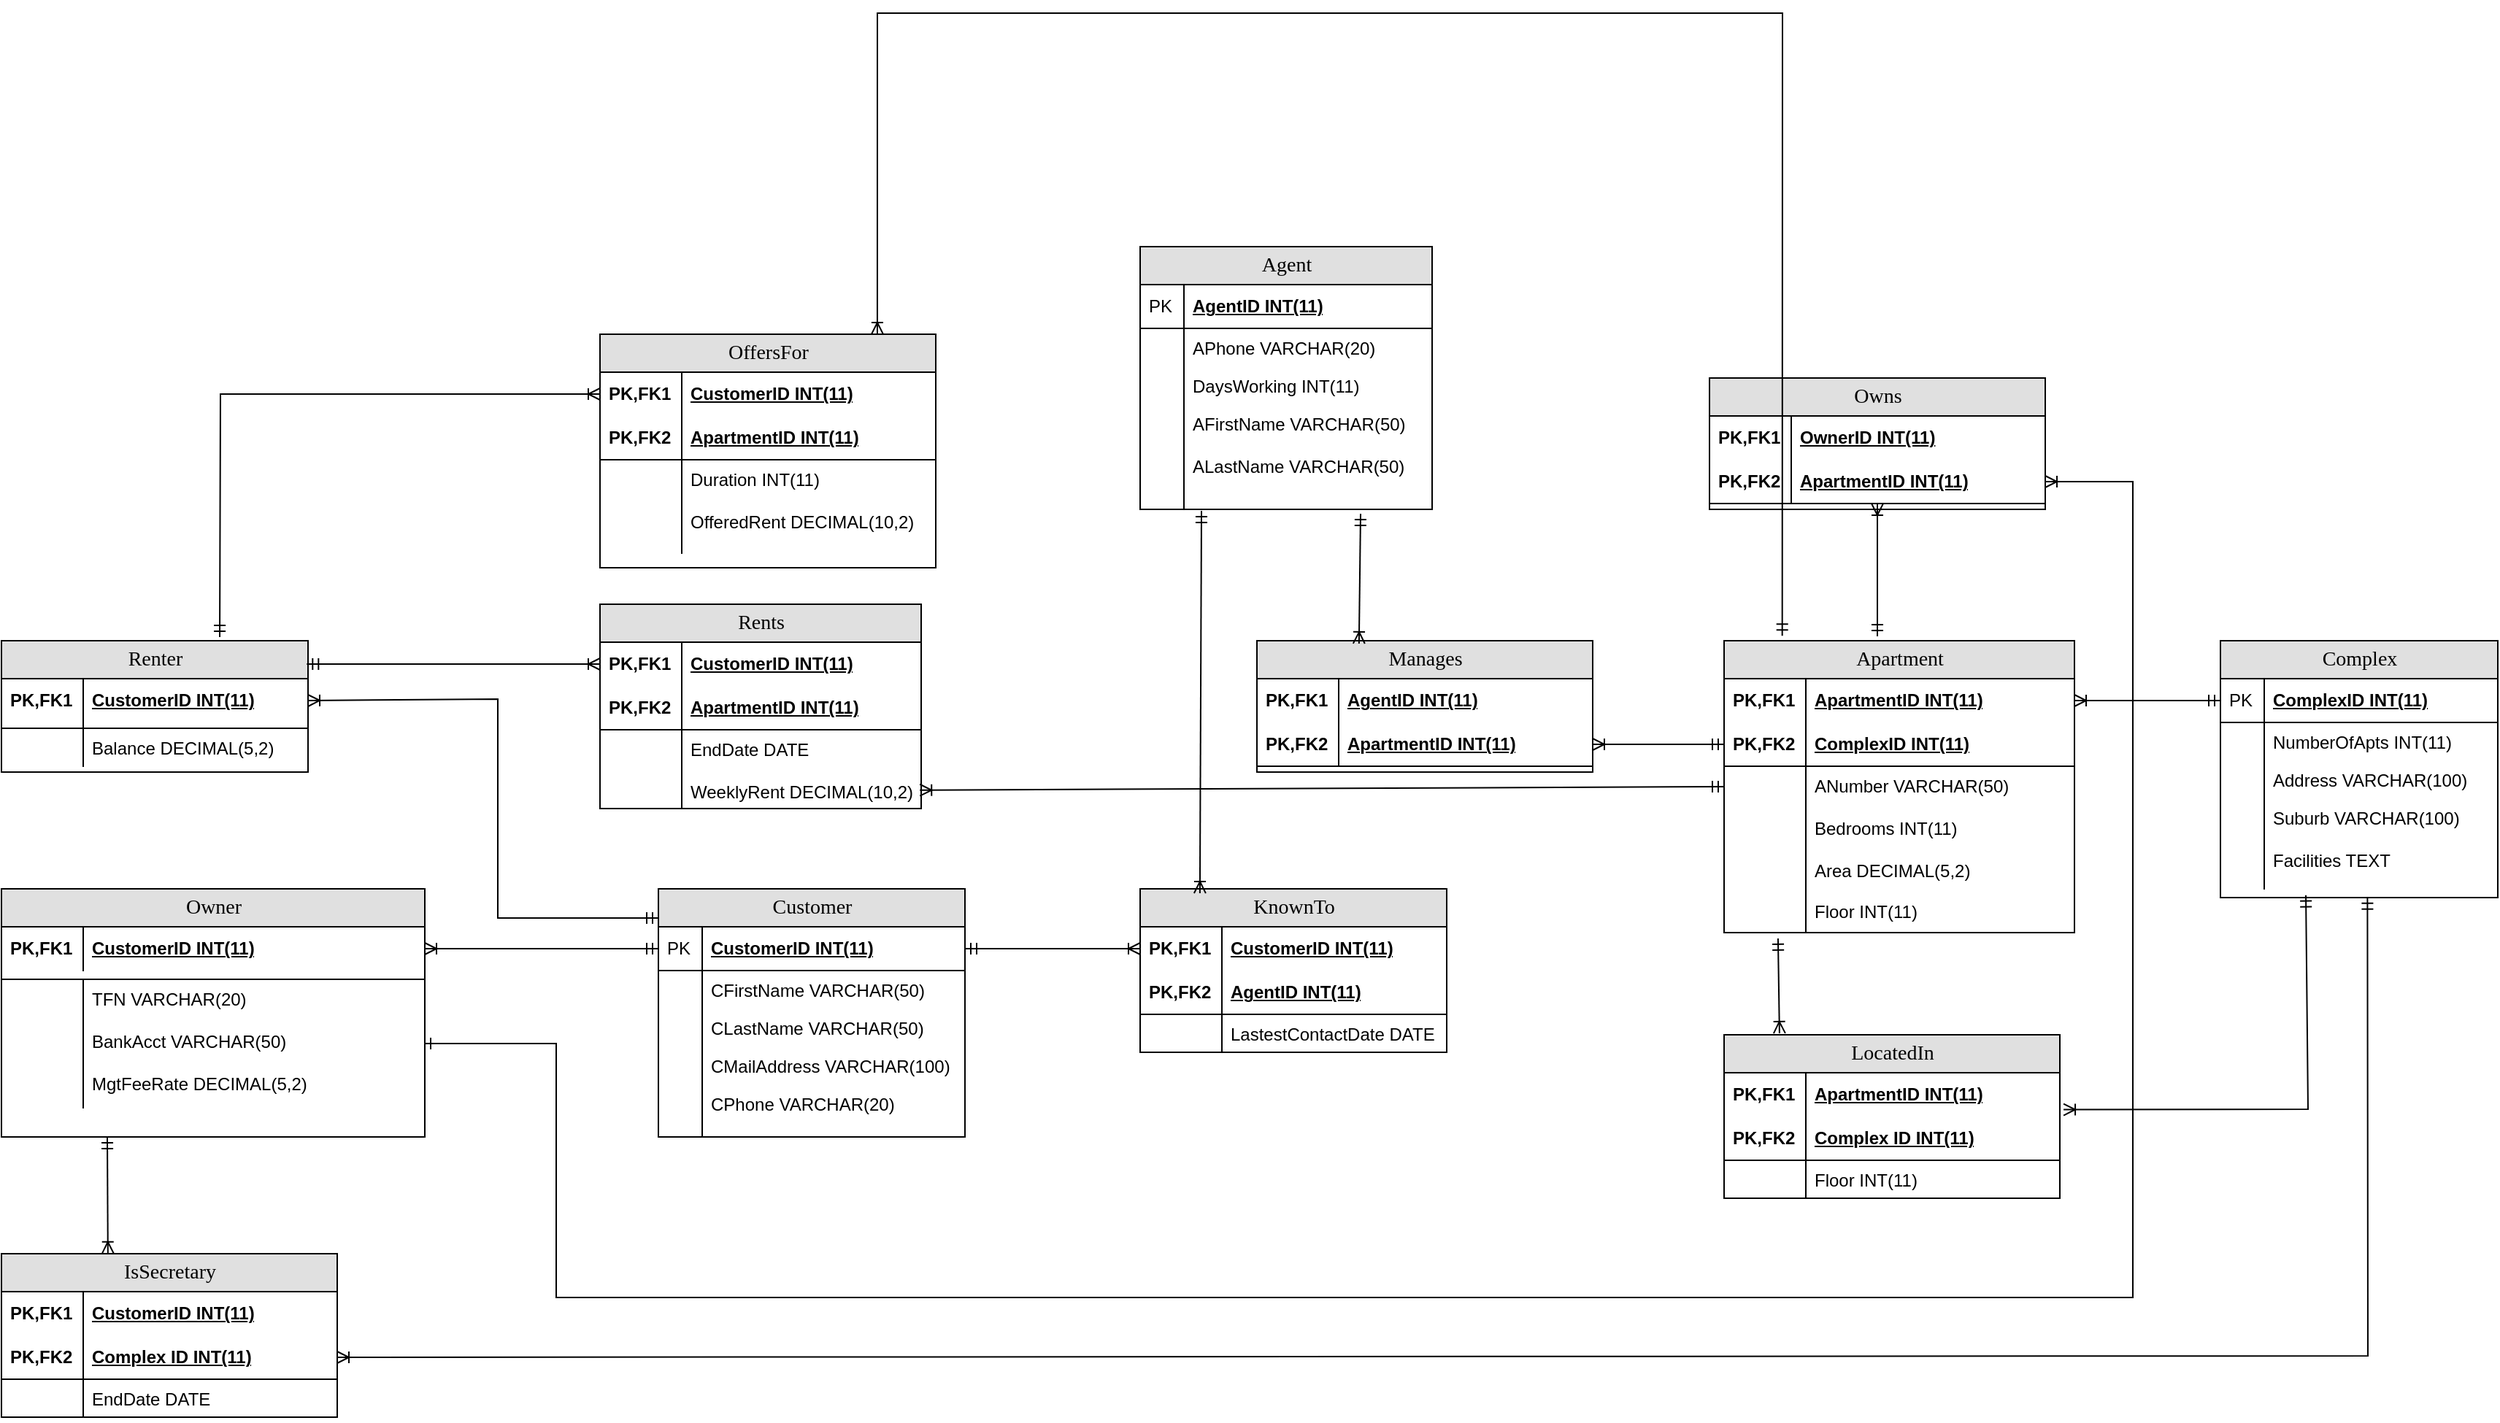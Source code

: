 <mxfile version="24.7.7">
  <diagram name="Page-1" id="e56a1550-8fbb-45ad-956c-1786394a9013">
    <mxGraphModel dx="3009" dy="1814" grid="1" gridSize="10" guides="1" tooltips="1" connect="1" arrows="1" fold="1" page="1" pageScale="1" pageWidth="1100" pageHeight="850" background="none" math="0" shadow="0">
      <root>
        <mxCell id="0" />
        <mxCell id="1" parent="0" />
        <mxCell id="2e49270ec7c68f3f-1" value="LocatedIn" style="swimlane;html=1;fontStyle=0;childLayout=stackLayout;horizontal=1;startSize=26;fillColor=#e0e0e0;horizontalStack=0;resizeParent=1;resizeLast=0;collapsible=1;marginBottom=0;swimlaneFillColor=#ffffff;align=center;rounded=0;shadow=0;comic=0;labelBackgroundColor=none;strokeWidth=1;fontFamily=Verdana;fontSize=14" parent="1" vertex="1">
          <mxGeometry x="450" y="110" width="230" height="112" as="geometry" />
        </mxCell>
        <mxCell id="2e49270ec7c68f3f-2" value="ApartmentID INT(11)" style="shape=partialRectangle;top=0;left=0;right=0;bottom=0;html=1;align=left;verticalAlign=middle;fillColor=none;spacingLeft=60;spacingRight=4;whiteSpace=wrap;overflow=hidden;rotatable=0;points=[[0,0.5],[1,0.5]];portConstraint=eastwest;dropTarget=0;fontStyle=5;" parent="2e49270ec7c68f3f-1" vertex="1">
          <mxGeometry y="26" width="230" height="30" as="geometry" />
        </mxCell>
        <mxCell id="2e49270ec7c68f3f-3" value="PK,FK1" style="shape=partialRectangle;fontStyle=1;top=0;left=0;bottom=0;html=1;fillColor=none;align=left;verticalAlign=middle;spacingLeft=4;spacingRight=4;whiteSpace=wrap;overflow=hidden;rotatable=0;points=[];portConstraint=eastwest;part=1;" parent="2e49270ec7c68f3f-2" vertex="1" connectable="0">
          <mxGeometry width="56" height="30" as="geometry" />
        </mxCell>
        <mxCell id="2e49270ec7c68f3f-4" value="Complex ID INT(11)" style="shape=partialRectangle;top=0;left=0;right=0;bottom=1;html=1;align=left;verticalAlign=middle;fillColor=none;spacingLeft=60;spacingRight=4;whiteSpace=wrap;overflow=hidden;rotatable=0;points=[[0,0.5],[1,0.5]];portConstraint=eastwest;dropTarget=0;fontStyle=5;" parent="2e49270ec7c68f3f-1" vertex="1">
          <mxGeometry y="56" width="230" height="30" as="geometry" />
        </mxCell>
        <mxCell id="2e49270ec7c68f3f-5" value="PK,FK2" style="shape=partialRectangle;fontStyle=1;top=0;left=0;bottom=0;html=1;fillColor=none;align=left;verticalAlign=middle;spacingLeft=4;spacingRight=4;whiteSpace=wrap;overflow=hidden;rotatable=0;points=[];portConstraint=eastwest;part=1;" parent="2e49270ec7c68f3f-4" vertex="1" connectable="0">
          <mxGeometry width="56" height="30" as="geometry" />
        </mxCell>
        <mxCell id="2e49270ec7c68f3f-6" value="Floor INT(11)" style="shape=partialRectangle;top=0;left=0;right=0;bottom=0;html=1;align=left;verticalAlign=top;fillColor=none;spacingLeft=60;spacingRight=4;whiteSpace=wrap;overflow=hidden;rotatable=0;points=[[0,0.5],[1,0.5]];portConstraint=eastwest;dropTarget=0;" parent="2e49270ec7c68f3f-1" vertex="1">
          <mxGeometry y="86" width="230" height="26" as="geometry" />
        </mxCell>
        <mxCell id="2e49270ec7c68f3f-7" value="" style="shape=partialRectangle;top=0;left=0;bottom=0;html=1;fillColor=none;align=left;verticalAlign=top;spacingLeft=4;spacingRight=4;whiteSpace=wrap;overflow=hidden;rotatable=0;points=[];portConstraint=eastwest;part=1;" parent="2e49270ec7c68f3f-6" vertex="1" connectable="0">
          <mxGeometry width="56" height="26" as="geometry" />
        </mxCell>
        <mxCell id="2e49270ec7c68f3f-8" value="Complex" style="swimlane;html=1;fontStyle=0;childLayout=stackLayout;horizontal=1;startSize=26;fillColor=#e0e0e0;horizontalStack=0;resizeParent=1;resizeLast=0;collapsible=1;marginBottom=0;swimlaneFillColor=#ffffff;align=center;rounded=0;shadow=0;comic=0;labelBackgroundColor=none;strokeWidth=1;fontFamily=Verdana;fontSize=14;swimlaneLine=1;" parent="1" vertex="1">
          <mxGeometry x="790" y="-160" width="190" height="176" as="geometry" />
        </mxCell>
        <mxCell id="2e49270ec7c68f3f-9" value="ComplexID INT(11)" style="shape=partialRectangle;top=0;left=0;right=0;bottom=1;html=1;align=left;verticalAlign=middle;fillColor=none;spacingLeft=34;spacingRight=4;whiteSpace=wrap;overflow=hidden;rotatable=0;points=[[0,0.5],[1,0.5]];portConstraint=eastwest;dropTarget=0;fontStyle=5;" parent="2e49270ec7c68f3f-8" vertex="1">
          <mxGeometry y="26" width="190" height="30" as="geometry" />
        </mxCell>
        <mxCell id="2e49270ec7c68f3f-10" value="PK" style="shape=partialRectangle;top=0;left=0;bottom=0;html=1;fillColor=none;align=left;verticalAlign=middle;spacingLeft=4;spacingRight=4;whiteSpace=wrap;overflow=hidden;rotatable=0;points=[];portConstraint=eastwest;part=1;" parent="2e49270ec7c68f3f-9" vertex="1" connectable="0">
          <mxGeometry width="30" height="30" as="geometry" />
        </mxCell>
        <mxCell id="2e49270ec7c68f3f-11" value="NumberOfApts INT(11)" style="shape=partialRectangle;top=0;left=0;right=0;bottom=0;html=1;align=left;verticalAlign=top;fillColor=none;spacingLeft=34;spacingRight=4;whiteSpace=wrap;overflow=hidden;rotatable=0;points=[[0,0.5],[1,0.5]];portConstraint=eastwest;dropTarget=0;" parent="2e49270ec7c68f3f-8" vertex="1">
          <mxGeometry y="56" width="190" height="26" as="geometry" />
        </mxCell>
        <mxCell id="2e49270ec7c68f3f-12" value="" style="shape=partialRectangle;top=0;left=0;bottom=0;html=1;fillColor=none;align=left;verticalAlign=top;spacingLeft=4;spacingRight=4;whiteSpace=wrap;overflow=hidden;rotatable=0;points=[];portConstraint=eastwest;part=1;" parent="2e49270ec7c68f3f-11" vertex="1" connectable="0">
          <mxGeometry width="30" height="26" as="geometry" />
        </mxCell>
        <mxCell id="2e49270ec7c68f3f-13" value="Address VARCHAR(100)" style="shape=partialRectangle;top=0;left=0;right=0;bottom=0;html=1;align=left;verticalAlign=top;fillColor=none;spacingLeft=34;spacingRight=4;whiteSpace=wrap;overflow=hidden;rotatable=0;points=[[0,0.5],[1,0.5]];portConstraint=eastwest;dropTarget=0;" parent="2e49270ec7c68f3f-8" vertex="1">
          <mxGeometry y="82" width="190" height="26" as="geometry" />
        </mxCell>
        <mxCell id="2e49270ec7c68f3f-14" value="" style="shape=partialRectangle;top=0;left=0;bottom=0;html=1;fillColor=none;align=left;verticalAlign=top;spacingLeft=4;spacingRight=4;whiteSpace=wrap;overflow=hidden;rotatable=0;points=[];portConstraint=eastwest;part=1;" parent="2e49270ec7c68f3f-13" vertex="1" connectable="0">
          <mxGeometry width="30" height="26" as="geometry" />
        </mxCell>
        <mxCell id="2e49270ec7c68f3f-15" value="Suburb VARCHAR(100)&lt;br&gt;&lt;br&gt;Facilities TEXT" style="shape=partialRectangle;top=0;left=0;right=0;bottom=0;html=1;align=left;verticalAlign=top;fillColor=none;spacingLeft=34;spacingRight=4;whiteSpace=wrap;overflow=hidden;rotatable=0;points=[[0,0.5],[1,0.5]];portConstraint=eastwest;dropTarget=0;" parent="2e49270ec7c68f3f-8" vertex="1">
          <mxGeometry y="108" width="190" height="62" as="geometry" />
        </mxCell>
        <mxCell id="2e49270ec7c68f3f-16" value="" style="shape=partialRectangle;top=0;left=0;bottom=0;html=1;fillColor=none;align=left;verticalAlign=top;spacingLeft=4;spacingRight=4;whiteSpace=wrap;overflow=hidden;rotatable=0;points=[];portConstraint=eastwest;part=1;" parent="2e49270ec7c68f3f-15" vertex="1" connectable="0">
          <mxGeometry width="30" height="62" as="geometry" />
        </mxCell>
        <mxCell id="2e49270ec7c68f3f-17" value="" style="shape=partialRectangle;top=0;left=0;right=0;bottom=0;html=1;align=left;verticalAlign=top;fillColor=none;spacingLeft=34;spacingRight=4;whiteSpace=wrap;overflow=hidden;rotatable=0;points=[[0,0.5],[1,0.5]];portConstraint=eastwest;dropTarget=0;" parent="2e49270ec7c68f3f-8" vertex="1">
          <mxGeometry y="170" width="190" as="geometry" />
        </mxCell>
        <mxCell id="2e49270ec7c68f3f-18" value="" style="shape=partialRectangle;top=0;left=0;bottom=0;html=1;fillColor=none;align=left;verticalAlign=top;spacingLeft=4;spacingRight=4;whiteSpace=wrap;overflow=hidden;rotatable=0;points=[];portConstraint=eastwest;part=1;" parent="2e49270ec7c68f3f-17" vertex="1" connectable="0">
          <mxGeometry width="30" as="geometry" />
        </mxCell>
        <mxCell id="2e49270ec7c68f3f-19" value="Agent" style="swimlane;html=1;fontStyle=0;childLayout=stackLayout;horizontal=1;startSize=26;fillColor=#e0e0e0;horizontalStack=0;resizeParent=1;resizeLast=0;collapsible=1;marginBottom=0;swimlaneFillColor=#ffffff;align=center;rounded=0;shadow=0;comic=0;labelBackgroundColor=none;strokeWidth=1;fontFamily=Verdana;fontSize=14" parent="1" vertex="1">
          <mxGeometry x="50" y="-430" width="200" height="180" as="geometry" />
        </mxCell>
        <mxCell id="2e49270ec7c68f3f-20" value="AgentID INT(11)" style="shape=partialRectangle;top=0;left=0;right=0;bottom=1;html=1;align=left;verticalAlign=middle;fillColor=none;spacingLeft=34;spacingRight=4;whiteSpace=wrap;overflow=hidden;rotatable=0;points=[[0,0.5],[1,0.5]];portConstraint=eastwest;dropTarget=0;fontStyle=5;" parent="2e49270ec7c68f3f-19" vertex="1">
          <mxGeometry y="26" width="200" height="30" as="geometry" />
        </mxCell>
        <mxCell id="2e49270ec7c68f3f-21" value="PK" style="shape=partialRectangle;top=0;left=0;bottom=0;html=1;fillColor=none;align=left;verticalAlign=middle;spacingLeft=4;spacingRight=4;whiteSpace=wrap;overflow=hidden;rotatable=0;points=[];portConstraint=eastwest;part=1;" parent="2e49270ec7c68f3f-20" vertex="1" connectable="0">
          <mxGeometry width="30" height="30" as="geometry" />
        </mxCell>
        <mxCell id="2e49270ec7c68f3f-22" value="APhone VARCHAR(20)" style="shape=partialRectangle;top=0;left=0;right=0;bottom=0;html=1;align=left;verticalAlign=top;fillColor=none;spacingLeft=34;spacingRight=4;whiteSpace=wrap;overflow=hidden;rotatable=0;points=[[0,0.5],[1,0.5]];portConstraint=eastwest;dropTarget=0;" parent="2e49270ec7c68f3f-19" vertex="1">
          <mxGeometry y="56" width="200" height="26" as="geometry" />
        </mxCell>
        <mxCell id="2e49270ec7c68f3f-23" value="" style="shape=partialRectangle;top=0;left=0;bottom=0;html=1;fillColor=none;align=left;verticalAlign=top;spacingLeft=4;spacingRight=4;whiteSpace=wrap;overflow=hidden;rotatable=0;points=[];portConstraint=eastwest;part=1;" parent="2e49270ec7c68f3f-22" vertex="1" connectable="0">
          <mxGeometry width="30" height="26" as="geometry" />
        </mxCell>
        <mxCell id="2e49270ec7c68f3f-24" value="DaysWorking INT(11)" style="shape=partialRectangle;top=0;left=0;right=0;bottom=0;html=1;align=left;verticalAlign=top;fillColor=none;spacingLeft=34;spacingRight=4;whiteSpace=wrap;overflow=hidden;rotatable=0;points=[[0,0.5],[1,0.5]];portConstraint=eastwest;dropTarget=0;" parent="2e49270ec7c68f3f-19" vertex="1">
          <mxGeometry y="82" width="200" height="26" as="geometry" />
        </mxCell>
        <mxCell id="2e49270ec7c68f3f-25" value="" style="shape=partialRectangle;top=0;left=0;bottom=0;html=1;fillColor=none;align=left;verticalAlign=top;spacingLeft=4;spacingRight=4;whiteSpace=wrap;overflow=hidden;rotatable=0;points=[];portConstraint=eastwest;part=1;" parent="2e49270ec7c68f3f-24" vertex="1" connectable="0">
          <mxGeometry width="30" height="26" as="geometry" />
        </mxCell>
        <mxCell id="2e49270ec7c68f3f-26" value="AFirstName VARCHAR(50)&lt;div&gt;&lt;br&gt;&lt;/div&gt;&lt;div&gt;ALastName VARCHAR(50)&lt;/div&gt;" style="shape=partialRectangle;top=0;left=0;right=0;bottom=0;html=1;align=left;verticalAlign=top;fillColor=none;spacingLeft=34;spacingRight=4;whiteSpace=wrap;overflow=hidden;rotatable=0;points=[[0,0.5],[1,0.5]];portConstraint=eastwest;dropTarget=0;" parent="2e49270ec7c68f3f-19" vertex="1">
          <mxGeometry y="108" width="200" height="62" as="geometry" />
        </mxCell>
        <mxCell id="2e49270ec7c68f3f-27" value="" style="shape=partialRectangle;top=0;left=0;bottom=0;html=1;fillColor=none;align=left;verticalAlign=top;spacingLeft=4;spacingRight=4;whiteSpace=wrap;overflow=hidden;rotatable=0;points=[];portConstraint=eastwest;part=1;" parent="2e49270ec7c68f3f-26" vertex="1" connectable="0">
          <mxGeometry width="30" height="62" as="geometry" />
        </mxCell>
        <mxCell id="2e49270ec7c68f3f-28" value="" style="shape=partialRectangle;top=0;left=0;right=0;bottom=0;html=1;align=left;verticalAlign=top;fillColor=none;spacingLeft=34;spacingRight=4;whiteSpace=wrap;overflow=hidden;rotatable=0;points=[[0,0.5],[1,0.5]];portConstraint=eastwest;dropTarget=0;" parent="2e49270ec7c68f3f-19" vertex="1">
          <mxGeometry y="170" width="200" height="10" as="geometry" />
        </mxCell>
        <mxCell id="2e49270ec7c68f3f-29" value="" style="shape=partialRectangle;top=0;left=0;bottom=0;html=1;fillColor=none;align=left;verticalAlign=top;spacingLeft=4;spacingRight=4;whiteSpace=wrap;overflow=hidden;rotatable=0;points=[];portConstraint=eastwest;part=1;" parent="2e49270ec7c68f3f-28" vertex="1" connectable="0">
          <mxGeometry width="30" height="10" as="geometry" />
        </mxCell>
        <mxCell id="2e49270ec7c68f3f-48" value="Owner" style="swimlane;html=1;fontStyle=0;childLayout=stackLayout;horizontal=1;startSize=26;fillColor=#e0e0e0;horizontalStack=0;resizeParent=1;resizeLast=0;collapsible=1;marginBottom=0;swimlaneFillColor=#ffffff;align=center;rounded=0;shadow=0;comic=0;labelBackgroundColor=none;strokeWidth=1;fontFamily=Verdana;fontSize=14" parent="1" vertex="1">
          <mxGeometry x="-730" y="10" width="290" height="170" as="geometry" />
        </mxCell>
        <mxCell id="2e49270ec7c68f3f-49" value="CustomerID INT(11)" style="shape=partialRectangle;top=0;left=0;right=0;bottom=0;html=1;align=left;verticalAlign=middle;fillColor=none;spacingLeft=60;spacingRight=4;whiteSpace=wrap;overflow=hidden;rotatable=0;points=[[0,0.5],[1,0.5]];portConstraint=eastwest;dropTarget=0;fontStyle=5;" parent="2e49270ec7c68f3f-48" vertex="1">
          <mxGeometry y="26" width="290" height="30" as="geometry" />
        </mxCell>
        <mxCell id="2e49270ec7c68f3f-50" value="PK,FK1" style="shape=partialRectangle;fontStyle=1;top=0;left=0;bottom=0;html=1;fillColor=none;align=left;verticalAlign=middle;spacingLeft=4;spacingRight=4;whiteSpace=wrap;overflow=hidden;rotatable=0;points=[];portConstraint=eastwest;part=1;" parent="2e49270ec7c68f3f-49" vertex="1" connectable="0">
          <mxGeometry width="56" height="30" as="geometry" />
        </mxCell>
        <mxCell id="2e49270ec7c68f3f-51" value="" style="shape=partialRectangle;top=0;left=0;right=0;bottom=1;html=1;align=left;verticalAlign=middle;fillColor=none;spacingLeft=60;spacingRight=4;whiteSpace=wrap;overflow=hidden;rotatable=0;points=[[0,0.5],[1,0.5]];portConstraint=eastwest;dropTarget=0;fontStyle=5;" parent="2e49270ec7c68f3f-48" vertex="1">
          <mxGeometry y="56" width="290" height="6" as="geometry" />
        </mxCell>
        <mxCell id="2e49270ec7c68f3f-53" value="TFN VARCHAR(20)&lt;br&gt;&lt;div&gt;&lt;br&gt;BankAcct VARCHAR(50)&lt;br&gt;&lt;br&gt;MgtFeeRate DECIMAL(5,2)&lt;/div&gt;" style="shape=partialRectangle;top=0;left=0;right=0;bottom=0;html=1;align=left;verticalAlign=top;fillColor=none;spacingLeft=60;spacingRight=4;whiteSpace=wrap;overflow=hidden;rotatable=0;points=[[0,0.5],[1,0.5]];portConstraint=eastwest;dropTarget=0;" parent="2e49270ec7c68f3f-48" vertex="1">
          <mxGeometry y="62" width="290" height="88" as="geometry" />
        </mxCell>
        <mxCell id="2e49270ec7c68f3f-54" value="" style="shape=partialRectangle;top=0;left=0;bottom=0;html=1;fillColor=none;align=left;verticalAlign=top;spacingLeft=4;spacingRight=4;whiteSpace=wrap;overflow=hidden;rotatable=0;points=[];portConstraint=eastwest;part=1;" parent="2e49270ec7c68f3f-53" vertex="1" connectable="0">
          <mxGeometry width="56" height="88" as="geometry" />
        </mxCell>
        <mxCell id="2e49270ec7c68f3f-80" value="Customer" style="swimlane;html=1;fontStyle=0;childLayout=stackLayout;horizontal=1;startSize=26;fillColor=#e0e0e0;horizontalStack=0;resizeParent=1;resizeLast=0;collapsible=1;marginBottom=0;swimlaneFillColor=#ffffff;align=center;rounded=0;shadow=0;comic=0;labelBackgroundColor=none;strokeWidth=1;fontFamily=Verdana;fontSize=14" parent="1" vertex="1">
          <mxGeometry x="-280" y="10" width="210" height="170" as="geometry" />
        </mxCell>
        <mxCell id="2e49270ec7c68f3f-81" value="CustomerID INT(11)" style="shape=partialRectangle;top=0;left=0;right=0;bottom=1;html=1;align=left;verticalAlign=middle;fillColor=none;spacingLeft=34;spacingRight=4;whiteSpace=wrap;overflow=hidden;rotatable=0;points=[[0,0.5],[1,0.5]];portConstraint=eastwest;dropTarget=0;fontStyle=5;" parent="2e49270ec7c68f3f-80" vertex="1">
          <mxGeometry y="26" width="210" height="30" as="geometry" />
        </mxCell>
        <mxCell id="2e49270ec7c68f3f-82" value="PK" style="shape=partialRectangle;top=0;left=0;bottom=0;html=1;fillColor=none;align=left;verticalAlign=middle;spacingLeft=4;spacingRight=4;whiteSpace=wrap;overflow=hidden;rotatable=0;points=[];portConstraint=eastwest;part=1;" parent="2e49270ec7c68f3f-81" vertex="1" connectable="0">
          <mxGeometry width="30" height="30" as="geometry" />
        </mxCell>
        <mxCell id="2e49270ec7c68f3f-83" value="CFirstName VARCHAR(50)" style="shape=partialRectangle;top=0;left=0;right=0;bottom=0;html=1;align=left;verticalAlign=top;fillColor=none;spacingLeft=34;spacingRight=4;whiteSpace=wrap;overflow=hidden;rotatable=0;points=[[0,0.5],[1,0.5]];portConstraint=eastwest;dropTarget=0;" parent="2e49270ec7c68f3f-80" vertex="1">
          <mxGeometry y="56" width="210" height="26" as="geometry" />
        </mxCell>
        <mxCell id="2e49270ec7c68f3f-84" value="" style="shape=partialRectangle;top=0;left=0;bottom=0;html=1;fillColor=none;align=left;verticalAlign=top;spacingLeft=4;spacingRight=4;whiteSpace=wrap;overflow=hidden;rotatable=0;points=[];portConstraint=eastwest;part=1;" parent="2e49270ec7c68f3f-83" vertex="1" connectable="0">
          <mxGeometry width="30" height="26" as="geometry" />
        </mxCell>
        <mxCell id="2e49270ec7c68f3f-85" value="CLastName VARCHAR(50)" style="shape=partialRectangle;top=0;left=0;right=0;bottom=0;html=1;align=left;verticalAlign=top;fillColor=none;spacingLeft=34;spacingRight=4;whiteSpace=wrap;overflow=hidden;rotatable=0;points=[[0,0.5],[1,0.5]];portConstraint=eastwest;dropTarget=0;" parent="2e49270ec7c68f3f-80" vertex="1">
          <mxGeometry y="82" width="210" height="26" as="geometry" />
        </mxCell>
        <mxCell id="2e49270ec7c68f3f-86" value="" style="shape=partialRectangle;top=0;left=0;bottom=0;html=1;fillColor=none;align=left;verticalAlign=top;spacingLeft=4;spacingRight=4;whiteSpace=wrap;overflow=hidden;rotatable=0;points=[];portConstraint=eastwest;part=1;" parent="2e49270ec7c68f3f-85" vertex="1" connectable="0">
          <mxGeometry width="30" height="26" as="geometry" />
        </mxCell>
        <mxCell id="2e49270ec7c68f3f-87" value="CMailAddress VARCHAR(100)&lt;div&gt;&lt;br/&gt;&lt;/div&gt;" style="shape=partialRectangle;top=0;left=0;right=0;bottom=0;html=1;align=left;verticalAlign=top;fillColor=none;spacingLeft=34;spacingRight=4;whiteSpace=wrap;overflow=hidden;rotatable=0;points=[[0,0.5],[1,0.5]];portConstraint=eastwest;dropTarget=0;" parent="2e49270ec7c68f3f-80" vertex="1">
          <mxGeometry y="108" width="210" height="26" as="geometry" />
        </mxCell>
        <mxCell id="2e49270ec7c68f3f-88" value="" style="shape=partialRectangle;top=0;left=0;bottom=0;html=1;fillColor=none;align=left;verticalAlign=top;spacingLeft=4;spacingRight=4;whiteSpace=wrap;overflow=hidden;rotatable=0;points=[];portConstraint=eastwest;part=1;" parent="2e49270ec7c68f3f-87" vertex="1" connectable="0">
          <mxGeometry width="30" height="26" as="geometry" />
        </mxCell>
        <mxCell id="2e49270ec7c68f3f-89" value="CPhone VARCHAR(20)" style="shape=partialRectangle;top=0;left=0;right=0;bottom=0;html=1;align=left;verticalAlign=top;fillColor=none;spacingLeft=34;spacingRight=4;whiteSpace=wrap;overflow=hidden;rotatable=0;points=[[0,0.5],[1,0.5]];portConstraint=eastwest;dropTarget=0;" parent="2e49270ec7c68f3f-80" vertex="1">
          <mxGeometry y="134" width="210" height="36" as="geometry" />
        </mxCell>
        <mxCell id="2e49270ec7c68f3f-90" value="" style="shape=partialRectangle;top=0;left=0;bottom=0;html=1;fillColor=none;align=left;verticalAlign=top;spacingLeft=4;spacingRight=4;whiteSpace=wrap;overflow=hidden;rotatable=0;points=[];portConstraint=eastwest;part=1;" parent="2e49270ec7c68f3f-89" vertex="1" connectable="0">
          <mxGeometry width="30" height="36" as="geometry" />
        </mxCell>
        <mxCell id="M3tbQskCCEQ5hkTrStxP-3" value="Renter" style="swimlane;html=1;fontStyle=0;childLayout=stackLayout;horizontal=1;startSize=26;fillColor=#e0e0e0;horizontalStack=0;resizeParent=1;resizeLast=0;collapsible=1;marginBottom=0;swimlaneFillColor=#ffffff;align=center;rounded=0;shadow=0;comic=0;labelBackgroundColor=none;strokeWidth=1;fontFamily=Verdana;fontSize=14" vertex="1" parent="1">
          <mxGeometry x="-730" y="-160" width="210" height="90" as="geometry" />
        </mxCell>
        <mxCell id="M3tbQskCCEQ5hkTrStxP-4" value="CustomerID INT(11)" style="shape=partialRectangle;top=0;left=0;right=0;bottom=0;html=1;align=left;verticalAlign=middle;fillColor=none;spacingLeft=60;spacingRight=4;whiteSpace=wrap;overflow=hidden;rotatable=0;points=[[0,0.5],[1,0.5]];portConstraint=eastwest;dropTarget=0;fontStyle=5;" vertex="1" parent="M3tbQskCCEQ5hkTrStxP-3">
          <mxGeometry y="26" width="210" height="30" as="geometry" />
        </mxCell>
        <mxCell id="M3tbQskCCEQ5hkTrStxP-5" value="PK,FK1" style="shape=partialRectangle;fontStyle=1;top=0;left=0;bottom=0;html=1;fillColor=none;align=left;verticalAlign=middle;spacingLeft=4;spacingRight=4;whiteSpace=wrap;overflow=hidden;rotatable=0;points=[];portConstraint=eastwest;part=1;" vertex="1" connectable="0" parent="M3tbQskCCEQ5hkTrStxP-4">
          <mxGeometry width="56" height="30" as="geometry" />
        </mxCell>
        <mxCell id="M3tbQskCCEQ5hkTrStxP-6" value="" style="shape=partialRectangle;top=0;left=0;right=0;bottom=1;html=1;align=left;verticalAlign=middle;fillColor=none;spacingLeft=60;spacingRight=4;whiteSpace=wrap;overflow=hidden;rotatable=0;points=[[0,0.5],[1,0.5]];portConstraint=eastwest;dropTarget=0;fontStyle=5;" vertex="1" parent="M3tbQskCCEQ5hkTrStxP-3">
          <mxGeometry y="56" width="210" height="4" as="geometry" />
        </mxCell>
        <mxCell id="M3tbQskCCEQ5hkTrStxP-7" value="" style="shape=partialRectangle;fontStyle=1;top=0;left=0;bottom=0;html=1;fillColor=none;align=left;verticalAlign=middle;spacingLeft=4;spacingRight=4;whiteSpace=wrap;overflow=hidden;rotatable=0;points=[];portConstraint=eastwest;part=1;" vertex="1" connectable="0" parent="M3tbQskCCEQ5hkTrStxP-6">
          <mxGeometry width="56" height="4" as="geometry" />
        </mxCell>
        <mxCell id="M3tbQskCCEQ5hkTrStxP-8" value="Balance DECIMAL(5,2)" style="shape=partialRectangle;top=0;left=0;right=0;bottom=0;html=1;align=left;verticalAlign=top;fillColor=none;spacingLeft=60;spacingRight=4;whiteSpace=wrap;overflow=hidden;rotatable=0;points=[[0,0.5],[1,0.5]];portConstraint=eastwest;dropTarget=0;" vertex="1" parent="M3tbQskCCEQ5hkTrStxP-3">
          <mxGeometry y="60" width="210" height="26" as="geometry" />
        </mxCell>
        <mxCell id="M3tbQskCCEQ5hkTrStxP-9" value="" style="shape=partialRectangle;top=0;left=0;bottom=0;html=1;fillColor=none;align=left;verticalAlign=top;spacingLeft=4;spacingRight=4;whiteSpace=wrap;overflow=hidden;rotatable=0;points=[];portConstraint=eastwest;part=1;" vertex="1" connectable="0" parent="M3tbQskCCEQ5hkTrStxP-8">
          <mxGeometry width="56" height="26" as="geometry" />
        </mxCell>
        <mxCell id="M3tbQskCCEQ5hkTrStxP-10" value="Apartment" style="swimlane;html=1;fontStyle=0;childLayout=stackLayout;horizontal=1;startSize=26;fillColor=#e0e0e0;horizontalStack=0;resizeParent=1;resizeLast=0;collapsible=1;marginBottom=0;swimlaneFillColor=#ffffff;align=center;rounded=0;shadow=0;comic=0;labelBackgroundColor=none;strokeWidth=1;fontFamily=Verdana;fontSize=14" vertex="1" parent="1">
          <mxGeometry x="450" y="-160" width="240" height="200" as="geometry" />
        </mxCell>
        <mxCell id="M3tbQskCCEQ5hkTrStxP-11" value="ApartmentID INT(11)" style="shape=partialRectangle;top=0;left=0;right=0;bottom=0;html=1;align=left;verticalAlign=middle;fillColor=none;spacingLeft=60;spacingRight=4;whiteSpace=wrap;overflow=hidden;rotatable=0;points=[[0,0.5],[1,0.5]];portConstraint=eastwest;dropTarget=0;fontStyle=5;" vertex="1" parent="M3tbQskCCEQ5hkTrStxP-10">
          <mxGeometry y="26" width="240" height="30" as="geometry" />
        </mxCell>
        <mxCell id="M3tbQskCCEQ5hkTrStxP-12" value="PK,FK1" style="shape=partialRectangle;fontStyle=1;top=0;left=0;bottom=0;html=1;fillColor=none;align=left;verticalAlign=middle;spacingLeft=4;spacingRight=4;whiteSpace=wrap;overflow=hidden;rotatable=0;points=[];portConstraint=eastwest;part=1;" vertex="1" connectable="0" parent="M3tbQskCCEQ5hkTrStxP-11">
          <mxGeometry width="56" height="30" as="geometry" />
        </mxCell>
        <mxCell id="M3tbQskCCEQ5hkTrStxP-13" value="ComplexID INT(11)" style="shape=partialRectangle;top=0;left=0;right=0;bottom=1;html=1;align=left;verticalAlign=middle;fillColor=none;spacingLeft=60;spacingRight=4;whiteSpace=wrap;overflow=hidden;rotatable=0;points=[[0,0.5],[1,0.5]];portConstraint=eastwest;dropTarget=0;fontStyle=5;" vertex="1" parent="M3tbQskCCEQ5hkTrStxP-10">
          <mxGeometry y="56" width="240" height="30" as="geometry" />
        </mxCell>
        <mxCell id="M3tbQskCCEQ5hkTrStxP-14" value="PK,FK2" style="shape=partialRectangle;fontStyle=1;top=0;left=0;bottom=0;html=1;fillColor=none;align=left;verticalAlign=middle;spacingLeft=4;spacingRight=4;whiteSpace=wrap;overflow=hidden;rotatable=0;points=[];portConstraint=eastwest;part=1;" vertex="1" connectable="0" parent="M3tbQskCCEQ5hkTrStxP-13">
          <mxGeometry width="56" height="30" as="geometry" />
        </mxCell>
        <mxCell id="M3tbQskCCEQ5hkTrStxP-15" value="ANumber VARCHAR(50)&amp;nbsp;&lt;br&gt;&lt;br&gt;Bedrooms INT(11)&lt;br&gt;&lt;br&gt;Area DECIMAL(5,2)&lt;br&gt;&lt;br&gt;Floor INT(11)" style="shape=partialRectangle;top=0;left=0;right=0;bottom=0;html=1;align=left;verticalAlign=top;fillColor=none;spacingLeft=60;spacingRight=4;whiteSpace=wrap;overflow=hidden;rotatable=0;points=[[0,0.5],[1,0.5]];portConstraint=eastwest;dropTarget=0;" vertex="1" parent="M3tbQskCCEQ5hkTrStxP-10">
          <mxGeometry y="86" width="240" height="114" as="geometry" />
        </mxCell>
        <mxCell id="M3tbQskCCEQ5hkTrStxP-16" value="" style="shape=partialRectangle;top=0;left=0;bottom=0;html=1;fillColor=none;align=left;verticalAlign=top;spacingLeft=4;spacingRight=4;whiteSpace=wrap;overflow=hidden;rotatable=0;points=[];portConstraint=eastwest;part=1;" vertex="1" connectable="0" parent="M3tbQskCCEQ5hkTrStxP-15">
          <mxGeometry width="56" height="114.0" as="geometry" />
        </mxCell>
        <mxCell id="M3tbQskCCEQ5hkTrStxP-17" value="KnownTo" style="swimlane;html=1;fontStyle=0;childLayout=stackLayout;horizontal=1;startSize=26;fillColor=#e0e0e0;horizontalStack=0;resizeParent=1;resizeLast=0;collapsible=1;marginBottom=0;swimlaneFillColor=#ffffff;align=center;rounded=0;shadow=0;comic=0;labelBackgroundColor=none;strokeWidth=1;fontFamily=Verdana;fontSize=14" vertex="1" parent="1">
          <mxGeometry x="50" y="10" width="210" height="112" as="geometry" />
        </mxCell>
        <mxCell id="M3tbQskCCEQ5hkTrStxP-18" value="CustomerID INT(11)" style="shape=partialRectangle;top=0;left=0;right=0;bottom=0;html=1;align=left;verticalAlign=middle;fillColor=none;spacingLeft=60;spacingRight=4;whiteSpace=wrap;overflow=hidden;rotatable=0;points=[[0,0.5],[1,0.5]];portConstraint=eastwest;dropTarget=0;fontStyle=5;" vertex="1" parent="M3tbQskCCEQ5hkTrStxP-17">
          <mxGeometry y="26" width="210" height="30" as="geometry" />
        </mxCell>
        <mxCell id="M3tbQskCCEQ5hkTrStxP-19" value="PK,FK1" style="shape=partialRectangle;fontStyle=1;top=0;left=0;bottom=0;html=1;fillColor=none;align=left;verticalAlign=middle;spacingLeft=4;spacingRight=4;whiteSpace=wrap;overflow=hidden;rotatable=0;points=[];portConstraint=eastwest;part=1;" vertex="1" connectable="0" parent="M3tbQskCCEQ5hkTrStxP-18">
          <mxGeometry width="56" height="30" as="geometry" />
        </mxCell>
        <mxCell id="M3tbQskCCEQ5hkTrStxP-20" value="AgentID INT(11)" style="shape=partialRectangle;top=0;left=0;right=0;bottom=1;html=1;align=left;verticalAlign=middle;fillColor=none;spacingLeft=60;spacingRight=4;whiteSpace=wrap;overflow=hidden;rotatable=0;points=[[0,0.5],[1,0.5]];portConstraint=eastwest;dropTarget=0;fontStyle=5;" vertex="1" parent="M3tbQskCCEQ5hkTrStxP-17">
          <mxGeometry y="56" width="210" height="30" as="geometry" />
        </mxCell>
        <mxCell id="M3tbQskCCEQ5hkTrStxP-21" value="PK,FK2" style="shape=partialRectangle;fontStyle=1;top=0;left=0;bottom=0;html=1;fillColor=none;align=left;verticalAlign=middle;spacingLeft=4;spacingRight=4;whiteSpace=wrap;overflow=hidden;rotatable=0;points=[];portConstraint=eastwest;part=1;" vertex="1" connectable="0" parent="M3tbQskCCEQ5hkTrStxP-20">
          <mxGeometry width="56" height="30" as="geometry" />
        </mxCell>
        <mxCell id="M3tbQskCCEQ5hkTrStxP-22" value="LastestContactDate DATE" style="shape=partialRectangle;top=0;left=0;right=0;bottom=0;html=1;align=left;verticalAlign=top;fillColor=none;spacingLeft=60;spacingRight=4;whiteSpace=wrap;overflow=hidden;rotatable=0;points=[[0,0.5],[1,0.5]];portConstraint=eastwest;dropTarget=0;" vertex="1" parent="M3tbQskCCEQ5hkTrStxP-17">
          <mxGeometry y="86" width="210" height="26" as="geometry" />
        </mxCell>
        <mxCell id="M3tbQskCCEQ5hkTrStxP-23" value="" style="shape=partialRectangle;top=0;left=0;bottom=0;html=1;fillColor=none;align=left;verticalAlign=top;spacingLeft=4;spacingRight=4;whiteSpace=wrap;overflow=hidden;rotatable=0;points=[];portConstraint=eastwest;part=1;" vertex="1" connectable="0" parent="M3tbQskCCEQ5hkTrStxP-22">
          <mxGeometry width="56" height="26" as="geometry" />
        </mxCell>
        <mxCell id="M3tbQskCCEQ5hkTrStxP-24" value="Rents" style="swimlane;html=1;fontStyle=0;childLayout=stackLayout;horizontal=1;startSize=26;fillColor=#e0e0e0;horizontalStack=0;resizeParent=1;resizeLast=0;collapsible=1;marginBottom=0;swimlaneFillColor=#ffffff;align=center;rounded=0;shadow=0;comic=0;labelBackgroundColor=none;strokeWidth=1;fontFamily=Verdana;fontSize=14" vertex="1" parent="1">
          <mxGeometry x="-320" y="-185" width="220" height="140" as="geometry" />
        </mxCell>
        <mxCell id="M3tbQskCCEQ5hkTrStxP-25" value="CustomerID INT(11)" style="shape=partialRectangle;top=0;left=0;right=0;bottom=0;html=1;align=left;verticalAlign=middle;fillColor=none;spacingLeft=60;spacingRight=4;whiteSpace=wrap;overflow=hidden;rotatable=0;points=[[0,0.5],[1,0.5]];portConstraint=eastwest;dropTarget=0;fontStyle=5;" vertex="1" parent="M3tbQskCCEQ5hkTrStxP-24">
          <mxGeometry y="26" width="220" height="30" as="geometry" />
        </mxCell>
        <mxCell id="M3tbQskCCEQ5hkTrStxP-26" value="PK,FK1" style="shape=partialRectangle;fontStyle=1;top=0;left=0;bottom=0;html=1;fillColor=none;align=left;verticalAlign=middle;spacingLeft=4;spacingRight=4;whiteSpace=wrap;overflow=hidden;rotatable=0;points=[];portConstraint=eastwest;part=1;" vertex="1" connectable="0" parent="M3tbQskCCEQ5hkTrStxP-25">
          <mxGeometry width="56" height="30" as="geometry" />
        </mxCell>
        <mxCell id="M3tbQskCCEQ5hkTrStxP-27" value="ApartmentID INT(11)" style="shape=partialRectangle;top=0;left=0;right=0;bottom=1;html=1;align=left;verticalAlign=middle;fillColor=none;spacingLeft=60;spacingRight=4;whiteSpace=wrap;overflow=hidden;rotatable=0;points=[[0,0.5],[1,0.5]];portConstraint=eastwest;dropTarget=0;fontStyle=5;" vertex="1" parent="M3tbQskCCEQ5hkTrStxP-24">
          <mxGeometry y="56" width="220" height="30" as="geometry" />
        </mxCell>
        <mxCell id="M3tbQskCCEQ5hkTrStxP-28" value="PK,FK2" style="shape=partialRectangle;fontStyle=1;top=0;left=0;bottom=0;html=1;fillColor=none;align=left;verticalAlign=middle;spacingLeft=4;spacingRight=4;whiteSpace=wrap;overflow=hidden;rotatable=0;points=[];portConstraint=eastwest;part=1;" vertex="1" connectable="0" parent="M3tbQskCCEQ5hkTrStxP-27">
          <mxGeometry width="56" height="30" as="geometry" />
        </mxCell>
        <mxCell id="M3tbQskCCEQ5hkTrStxP-29" value="EndDate DATE&lt;br&gt;&lt;br&gt;WeeklyRent DECIMAL(10,2)" style="shape=partialRectangle;top=0;left=0;right=0;bottom=0;html=1;align=left;verticalAlign=top;fillColor=none;spacingLeft=60;spacingRight=4;whiteSpace=wrap;overflow=hidden;rotatable=0;points=[[0,0.5],[1,0.5]];portConstraint=eastwest;dropTarget=0;" vertex="1" parent="M3tbQskCCEQ5hkTrStxP-24">
          <mxGeometry y="86" width="220" height="54" as="geometry" />
        </mxCell>
        <mxCell id="M3tbQskCCEQ5hkTrStxP-30" value="" style="shape=partialRectangle;top=0;left=0;bottom=0;html=1;fillColor=none;align=left;verticalAlign=top;spacingLeft=4;spacingRight=4;whiteSpace=wrap;overflow=hidden;rotatable=0;points=[];portConstraint=eastwest;part=1;" vertex="1" connectable="0" parent="M3tbQskCCEQ5hkTrStxP-29">
          <mxGeometry width="56" height="54.0" as="geometry" />
        </mxCell>
        <mxCell id="M3tbQskCCEQ5hkTrStxP-31" value="OffersFor" style="swimlane;html=1;fontStyle=0;childLayout=stackLayout;horizontal=1;startSize=26;fillColor=#e0e0e0;horizontalStack=0;resizeParent=1;resizeLast=0;collapsible=1;marginBottom=0;swimlaneFillColor=#ffffff;align=center;rounded=0;shadow=0;comic=0;labelBackgroundColor=none;strokeWidth=1;fontFamily=Verdana;fontSize=14" vertex="1" parent="1">
          <mxGeometry x="-320" y="-370" width="230" height="160" as="geometry" />
        </mxCell>
        <mxCell id="M3tbQskCCEQ5hkTrStxP-32" value="CustomerID INT(11)" style="shape=partialRectangle;top=0;left=0;right=0;bottom=0;html=1;align=left;verticalAlign=middle;fillColor=none;spacingLeft=60;spacingRight=4;whiteSpace=wrap;overflow=hidden;rotatable=0;points=[[0,0.5],[1,0.5]];portConstraint=eastwest;dropTarget=0;fontStyle=5;" vertex="1" parent="M3tbQskCCEQ5hkTrStxP-31">
          <mxGeometry y="26" width="230" height="30" as="geometry" />
        </mxCell>
        <mxCell id="M3tbQskCCEQ5hkTrStxP-33" value="PK,FK1" style="shape=partialRectangle;fontStyle=1;top=0;left=0;bottom=0;html=1;fillColor=none;align=left;verticalAlign=middle;spacingLeft=4;spacingRight=4;whiteSpace=wrap;overflow=hidden;rotatable=0;points=[];portConstraint=eastwest;part=1;" vertex="1" connectable="0" parent="M3tbQskCCEQ5hkTrStxP-32">
          <mxGeometry width="56" height="30" as="geometry" />
        </mxCell>
        <mxCell id="M3tbQskCCEQ5hkTrStxP-34" value="ApartmentID INT(11)" style="shape=partialRectangle;top=0;left=0;right=0;bottom=1;html=1;align=left;verticalAlign=middle;fillColor=none;spacingLeft=60;spacingRight=4;whiteSpace=wrap;overflow=hidden;rotatable=0;points=[[0,0.5],[1,0.5]];portConstraint=eastwest;dropTarget=0;fontStyle=5;" vertex="1" parent="M3tbQskCCEQ5hkTrStxP-31">
          <mxGeometry y="56" width="230" height="30" as="geometry" />
        </mxCell>
        <mxCell id="M3tbQskCCEQ5hkTrStxP-35" value="PK,FK2" style="shape=partialRectangle;fontStyle=1;top=0;left=0;bottom=0;html=1;fillColor=none;align=left;verticalAlign=middle;spacingLeft=4;spacingRight=4;whiteSpace=wrap;overflow=hidden;rotatable=0;points=[];portConstraint=eastwest;part=1;" vertex="1" connectable="0" parent="M3tbQskCCEQ5hkTrStxP-34">
          <mxGeometry width="56" height="30" as="geometry" />
        </mxCell>
        <mxCell id="M3tbQskCCEQ5hkTrStxP-36" value="Duration INT(11)&lt;br&gt;&lt;br&gt;OfferedRent DECIMAL(10,2)" style="shape=partialRectangle;top=0;left=0;right=0;bottom=0;html=1;align=left;verticalAlign=top;fillColor=none;spacingLeft=60;spacingRight=4;whiteSpace=wrap;overflow=hidden;rotatable=0;points=[[0,0.5],[1,0.5]];portConstraint=eastwest;dropTarget=0;movable=0;resizable=0;deletable=0;editable=0;locked=1;connectable=0;" vertex="1" parent="M3tbQskCCEQ5hkTrStxP-31">
          <mxGeometry y="86" width="230" height="64" as="geometry" />
        </mxCell>
        <mxCell id="M3tbQskCCEQ5hkTrStxP-37" value="" style="shape=partialRectangle;top=0;left=0;bottom=0;html=1;fillColor=none;align=left;verticalAlign=top;spacingLeft=4;spacingRight=4;whiteSpace=wrap;overflow=hidden;rotatable=0;points=[];portConstraint=eastwest;part=1;" vertex="1" connectable="0" parent="M3tbQskCCEQ5hkTrStxP-36">
          <mxGeometry width="56" height="64.0" as="geometry" />
        </mxCell>
        <mxCell id="M3tbQskCCEQ5hkTrStxP-38" value="Owns" style="swimlane;html=1;fontStyle=0;childLayout=stackLayout;horizontal=1;startSize=26;fillColor=#e0e0e0;horizontalStack=0;resizeParent=1;resizeLast=0;collapsible=1;marginBottom=0;swimlaneFillColor=#ffffff;align=center;rounded=0;shadow=0;comic=0;labelBackgroundColor=none;strokeWidth=1;fontFamily=Verdana;fontSize=14;movable=1;resizable=1;rotatable=1;deletable=1;editable=1;locked=0;connectable=1;" vertex="1" parent="1">
          <mxGeometry x="440" y="-340" width="230" height="90" as="geometry" />
        </mxCell>
        <mxCell id="M3tbQskCCEQ5hkTrStxP-39" value="OwnerID INT(11)" style="shape=partialRectangle;top=0;left=0;right=0;bottom=0;html=1;align=left;verticalAlign=middle;fillColor=none;spacingLeft=60;spacingRight=4;whiteSpace=wrap;overflow=hidden;rotatable=0;points=[[0,0.5],[1,0.5]];portConstraint=eastwest;dropTarget=0;fontStyle=5;" vertex="1" parent="M3tbQskCCEQ5hkTrStxP-38">
          <mxGeometry y="26" width="230" height="30" as="geometry" />
        </mxCell>
        <mxCell id="M3tbQskCCEQ5hkTrStxP-40" value="PK,FK1" style="shape=partialRectangle;fontStyle=1;top=0;left=0;bottom=0;html=1;fillColor=none;align=left;verticalAlign=middle;spacingLeft=4;spacingRight=4;whiteSpace=wrap;overflow=hidden;rotatable=0;points=[];portConstraint=eastwest;part=1;" vertex="1" connectable="0" parent="M3tbQskCCEQ5hkTrStxP-39">
          <mxGeometry width="56" height="30" as="geometry" />
        </mxCell>
        <mxCell id="M3tbQskCCEQ5hkTrStxP-41" value="ApartmentID INT(11)" style="shape=partialRectangle;top=0;left=0;right=0;bottom=1;html=1;align=left;verticalAlign=middle;fillColor=none;spacingLeft=60;spacingRight=4;whiteSpace=wrap;overflow=hidden;rotatable=0;points=[[0,0.5],[1,0.5]];portConstraint=eastwest;dropTarget=0;fontStyle=5;" vertex="1" parent="M3tbQskCCEQ5hkTrStxP-38">
          <mxGeometry y="56" width="230" height="30" as="geometry" />
        </mxCell>
        <mxCell id="M3tbQskCCEQ5hkTrStxP-42" value="PK,FK2" style="shape=partialRectangle;fontStyle=1;top=0;left=0;bottom=0;html=1;fillColor=none;align=left;verticalAlign=middle;spacingLeft=4;spacingRight=4;whiteSpace=wrap;overflow=hidden;rotatable=0;points=[];portConstraint=eastwest;part=1;" vertex="1" connectable="0" parent="M3tbQskCCEQ5hkTrStxP-41">
          <mxGeometry width="56" height="30" as="geometry" />
        </mxCell>
        <mxCell id="M3tbQskCCEQ5hkTrStxP-52" value="Manages" style="swimlane;html=1;fontStyle=0;childLayout=stackLayout;horizontal=1;startSize=26;fillColor=#e0e0e0;horizontalStack=0;resizeParent=1;resizeLast=0;collapsible=1;marginBottom=0;swimlaneFillColor=#ffffff;align=center;rounded=0;shadow=0;comic=0;labelBackgroundColor=none;strokeWidth=1;fontFamily=Verdana;fontSize=14;movable=1;resizable=1;rotatable=1;deletable=1;editable=1;locked=0;connectable=1;" vertex="1" parent="1">
          <mxGeometry x="130" y="-160" width="230" height="90" as="geometry" />
        </mxCell>
        <mxCell id="M3tbQskCCEQ5hkTrStxP-53" value="AgentID INT(11)" style="shape=partialRectangle;top=0;left=0;right=0;bottom=0;html=1;align=left;verticalAlign=middle;fillColor=none;spacingLeft=60;spacingRight=4;whiteSpace=wrap;overflow=hidden;rotatable=0;points=[[0,0.5],[1,0.5]];portConstraint=eastwest;dropTarget=0;fontStyle=5;" vertex="1" parent="M3tbQskCCEQ5hkTrStxP-52">
          <mxGeometry y="26" width="230" height="30" as="geometry" />
        </mxCell>
        <mxCell id="M3tbQskCCEQ5hkTrStxP-54" value="PK,FK1" style="shape=partialRectangle;fontStyle=1;top=0;left=0;bottom=0;html=1;fillColor=none;align=left;verticalAlign=middle;spacingLeft=4;spacingRight=4;whiteSpace=wrap;overflow=hidden;rotatable=0;points=[];portConstraint=eastwest;part=1;" vertex="1" connectable="0" parent="M3tbQskCCEQ5hkTrStxP-53">
          <mxGeometry width="56" height="30" as="geometry" />
        </mxCell>
        <mxCell id="M3tbQskCCEQ5hkTrStxP-55" value="ApartmentID INT(11)" style="shape=partialRectangle;top=0;left=0;right=0;bottom=1;html=1;align=left;verticalAlign=middle;fillColor=none;spacingLeft=60;spacingRight=4;whiteSpace=wrap;overflow=hidden;rotatable=0;points=[[0,0.5],[1,0.5]];portConstraint=eastwest;dropTarget=0;fontStyle=5;" vertex="1" parent="M3tbQskCCEQ5hkTrStxP-52">
          <mxGeometry y="56" width="230" height="30" as="geometry" />
        </mxCell>
        <mxCell id="M3tbQskCCEQ5hkTrStxP-56" value="PK,FK2" style="shape=partialRectangle;fontStyle=1;top=0;left=0;bottom=0;html=1;fillColor=none;align=left;verticalAlign=middle;spacingLeft=4;spacingRight=4;whiteSpace=wrap;overflow=hidden;rotatable=0;points=[];portConstraint=eastwest;part=1;" vertex="1" connectable="0" parent="M3tbQskCCEQ5hkTrStxP-55">
          <mxGeometry width="56" height="30" as="geometry" />
        </mxCell>
        <mxCell id="M3tbQskCCEQ5hkTrStxP-57" value="" style="endArrow=ERmandOne;startArrow=ERoneToMany;html=1;rounded=0;exitX=0.304;exitY=0.022;exitDx=0;exitDy=0;exitPerimeter=0;startFill=0;endFill=0;entryX=0.755;entryY=1.3;entryDx=0;entryDy=0;entryPerimeter=0;" edge="1" parent="1" source="M3tbQskCCEQ5hkTrStxP-52" target="2e49270ec7c68f3f-28">
          <mxGeometry width="50" height="50" relative="1" as="geometry">
            <mxPoint x="120" y="-180" as="sourcePoint" />
            <mxPoint x="130" y="-240" as="targetPoint" />
          </mxGeometry>
        </mxCell>
        <mxCell id="M3tbQskCCEQ5hkTrStxP-58" value="" style="endArrow=ERmandOne;startArrow=ERoneToMany;html=1;rounded=0;exitX=1;exitY=0.5;exitDx=0;exitDy=0;entryX=0;entryY=0.5;entryDx=0;entryDy=0;startFill=0;endFill=0;" edge="1" parent="1" source="2e49270ec7c68f3f-49" target="2e49270ec7c68f3f-81">
          <mxGeometry width="50" height="50" relative="1" as="geometry">
            <mxPoint x="-320" y="-30" as="sourcePoint" />
            <mxPoint x="-270" y="-80" as="targetPoint" />
          </mxGeometry>
        </mxCell>
        <mxCell id="M3tbQskCCEQ5hkTrStxP-59" value="" style="endArrow=ERmandOne;startArrow=ERoneToMany;html=1;rounded=0;exitX=1;exitY=0.5;exitDx=0;exitDy=0;entryX=0;entryY=0.118;entryDx=0;entryDy=0;entryPerimeter=0;startFill=0;endFill=0;" edge="1" parent="1" source="M3tbQskCCEQ5hkTrStxP-4" target="2e49270ec7c68f3f-80">
          <mxGeometry width="50" height="50" relative="1" as="geometry">
            <mxPoint x="-320" y="-30" as="sourcePoint" />
            <mxPoint x="-280" y="50" as="targetPoint" />
            <Array as="points">
              <mxPoint x="-390" y="-120" />
              <mxPoint x="-390" />
              <mxPoint x="-390" y="30" />
            </Array>
          </mxGeometry>
        </mxCell>
        <mxCell id="M3tbQskCCEQ5hkTrStxP-60" value="" style="endArrow=ERoneToMany;startArrow=ERmandOne;html=1;rounded=0;exitX=0.996;exitY=0.178;exitDx=0;exitDy=0;exitPerimeter=0;entryX=0;entryY=0.5;entryDx=0;entryDy=0;startFill=0;endFill=0;" edge="1" parent="1" source="M3tbQskCCEQ5hkTrStxP-3" target="M3tbQskCCEQ5hkTrStxP-25">
          <mxGeometry width="50" height="50" relative="1" as="geometry">
            <mxPoint x="-390" y="-240" as="sourcePoint" />
            <mxPoint x="-340" y="-290" as="targetPoint" />
          </mxGeometry>
        </mxCell>
        <mxCell id="M3tbQskCCEQ5hkTrStxP-61" value="" style="endArrow=ERoneToMany;startArrow=ERmandOne;html=1;rounded=0;exitX=0.712;exitY=-0.028;exitDx=0;exitDy=0;exitPerimeter=0;entryX=0;entryY=0.5;entryDx=0;entryDy=0;startFill=0;endFill=0;" edge="1" parent="1" source="M3tbQskCCEQ5hkTrStxP-3" target="M3tbQskCCEQ5hkTrStxP-32">
          <mxGeometry width="50" height="50" relative="1" as="geometry">
            <mxPoint x="-590" y="-230" as="sourcePoint" />
            <mxPoint x="-540" y="-280" as="targetPoint" />
            <Array as="points">
              <mxPoint x="-580" y="-329" />
            </Array>
          </mxGeometry>
        </mxCell>
        <mxCell id="M3tbQskCCEQ5hkTrStxP-62" value="" style="endArrow=ERoneToMany;startArrow=ERmandOne;html=1;rounded=0;exitX=1;exitY=0.5;exitDx=0;exitDy=0;entryX=0;entryY=0.5;entryDx=0;entryDy=0;startFill=0;endFill=0;" edge="1" parent="1" source="2e49270ec7c68f3f-81" target="M3tbQskCCEQ5hkTrStxP-18">
          <mxGeometry width="50" height="50" relative="1" as="geometry">
            <mxPoint x="-20" y="100" as="sourcePoint" />
            <mxPoint x="30" y="50" as="targetPoint" />
          </mxGeometry>
        </mxCell>
        <mxCell id="M3tbQskCCEQ5hkTrStxP-63" value="" style="endArrow=ERmandOne;startArrow=ERoneToMany;html=1;rounded=0;entryX=0.21;entryY=1.1;entryDx=0;entryDy=0;entryPerimeter=0;exitX=0.195;exitY=0.027;exitDx=0;exitDy=0;exitPerimeter=0;endFill=0;startFill=0;" edge="1" parent="1" source="M3tbQskCCEQ5hkTrStxP-17" target="2e49270ec7c68f3f-28">
          <mxGeometry width="50" height="50" relative="1" as="geometry">
            <mxPoint x="90" as="sourcePoint" />
            <mxPoint x="-10" y="-130" as="targetPoint" />
          </mxGeometry>
        </mxCell>
        <mxCell id="M3tbQskCCEQ5hkTrStxP-64" value="" style="endArrow=ERmandOne;startArrow=ERoneToMany;html=1;rounded=0;entryX=0;entryY=0.5;entryDx=0;entryDy=0;exitX=1;exitY=0.5;exitDx=0;exitDy=0;startFill=0;endFill=0;" edge="1" parent="1" source="M3tbQskCCEQ5hkTrStxP-55" target="M3tbQskCCEQ5hkTrStxP-13">
          <mxGeometry width="50" height="50" relative="1" as="geometry">
            <mxPoint x="-60" y="40" as="sourcePoint" />
            <mxPoint x="-10" y="-10" as="targetPoint" />
          </mxGeometry>
        </mxCell>
        <mxCell id="M3tbQskCCEQ5hkTrStxP-65" value="" style="endArrow=ERmandOne;startArrow=ERoneToMany;html=1;rounded=0;entryX=0.154;entryY=1.035;entryDx=0;entryDy=0;entryPerimeter=0;exitX=0.165;exitY=-0.009;exitDx=0;exitDy=0;exitPerimeter=0;startFill=0;endFill=0;" edge="1" parent="1" source="2e49270ec7c68f3f-1" target="M3tbQskCCEQ5hkTrStxP-15">
          <mxGeometry width="50" height="50" relative="1" as="geometry">
            <mxPoint x="-60" y="170" as="sourcePoint" />
            <mxPoint x="-10" y="120" as="targetPoint" />
          </mxGeometry>
        </mxCell>
        <mxCell id="M3tbQskCCEQ5hkTrStxP-66" value="" style="endArrow=ERmandOne;startArrow=ERoneToMany;html=1;rounded=0;exitX=0.996;exitY=0.766;exitDx=0;exitDy=0;exitPerimeter=0;startFill=0;endFill=0;" edge="1" parent="1" source="M3tbQskCCEQ5hkTrStxP-29">
          <mxGeometry width="50" height="50" relative="1" as="geometry">
            <mxPoint x="260" y="-180" as="sourcePoint" />
            <mxPoint x="450" y="-60" as="targetPoint" />
          </mxGeometry>
        </mxCell>
        <mxCell id="M3tbQskCCEQ5hkTrStxP-67" value="" style="endArrow=ERoneToMany;startArrow=ERmandOne;html=1;rounded=0;endFill=0;startFill=0;" edge="1" parent="1">
          <mxGeometry width="50" height="50" relative="1" as="geometry">
            <mxPoint x="555" y="-163" as="sourcePoint" />
            <mxPoint x="555" y="-254" as="targetPoint" />
          </mxGeometry>
        </mxCell>
        <mxCell id="M3tbQskCCEQ5hkTrStxP-68" value="" style="endArrow=ERmandOne;startArrow=ERoneToMany;html=1;rounded=0;entryX=0;entryY=0.5;entryDx=0;entryDy=0;exitX=1;exitY=0.5;exitDx=0;exitDy=0;endFill=0;startFill=0;" edge="1" parent="1" source="M3tbQskCCEQ5hkTrStxP-11" target="2e49270ec7c68f3f-9">
          <mxGeometry width="50" height="50" relative="1" as="geometry">
            <mxPoint x="190" y="220" as="sourcePoint" />
            <mxPoint x="240" y="170" as="targetPoint" />
          </mxGeometry>
        </mxCell>
        <mxCell id="M3tbQskCCEQ5hkTrStxP-70" value="" style="endArrow=ERmandOne;startArrow=ERoneToMany;html=1;rounded=0;exitX=0.826;exitY=0;exitDx=0;exitDy=0;exitPerimeter=0;entryX=0.166;entryY=-0.017;entryDx=0;entryDy=0;entryPerimeter=0;startFill=0;endFill=0;" edge="1" parent="1" source="M3tbQskCCEQ5hkTrStxP-31" target="M3tbQskCCEQ5hkTrStxP-10">
          <mxGeometry width="50" height="50" relative="1" as="geometry">
            <mxPoint x="270" y="-610" as="sourcePoint" />
            <mxPoint x="320" y="-660" as="targetPoint" />
            <Array as="points">
              <mxPoint x="-130" y="-590" />
              <mxPoint x="490" y="-590" />
            </Array>
          </mxGeometry>
        </mxCell>
        <mxCell id="M3tbQskCCEQ5hkTrStxP-72" value="IsSecretary" style="swimlane;html=1;fontStyle=0;childLayout=stackLayout;horizontal=1;startSize=26;fillColor=#e0e0e0;horizontalStack=0;resizeParent=1;resizeLast=0;collapsible=1;marginBottom=0;swimlaneFillColor=#ffffff;align=center;rounded=0;shadow=0;comic=0;labelBackgroundColor=none;strokeWidth=1;fontFamily=Verdana;fontSize=14" vertex="1" parent="1">
          <mxGeometry x="-730" y="260" width="230" height="112" as="geometry" />
        </mxCell>
        <mxCell id="M3tbQskCCEQ5hkTrStxP-73" value="CustomerID INT(11)" style="shape=partialRectangle;top=0;left=0;right=0;bottom=0;html=1;align=left;verticalAlign=middle;fillColor=none;spacingLeft=60;spacingRight=4;whiteSpace=wrap;overflow=hidden;rotatable=0;points=[[0,0.5],[1,0.5]];portConstraint=eastwest;dropTarget=0;fontStyle=5;" vertex="1" parent="M3tbQskCCEQ5hkTrStxP-72">
          <mxGeometry y="26" width="230" height="30" as="geometry" />
        </mxCell>
        <mxCell id="M3tbQskCCEQ5hkTrStxP-74" value="PK,FK1" style="shape=partialRectangle;fontStyle=1;top=0;left=0;bottom=0;html=1;fillColor=none;align=left;verticalAlign=middle;spacingLeft=4;spacingRight=4;whiteSpace=wrap;overflow=hidden;rotatable=0;points=[];portConstraint=eastwest;part=1;" vertex="1" connectable="0" parent="M3tbQskCCEQ5hkTrStxP-73">
          <mxGeometry width="56" height="30" as="geometry" />
        </mxCell>
        <mxCell id="M3tbQskCCEQ5hkTrStxP-75" value="Complex ID INT(11)" style="shape=partialRectangle;top=0;left=0;right=0;bottom=1;html=1;align=left;verticalAlign=middle;fillColor=none;spacingLeft=60;spacingRight=4;whiteSpace=wrap;overflow=hidden;rotatable=0;points=[[0,0.5],[1,0.5]];portConstraint=eastwest;dropTarget=0;fontStyle=5;" vertex="1" parent="M3tbQskCCEQ5hkTrStxP-72">
          <mxGeometry y="56" width="230" height="30" as="geometry" />
        </mxCell>
        <mxCell id="M3tbQskCCEQ5hkTrStxP-76" value="PK,FK2" style="shape=partialRectangle;fontStyle=1;top=0;left=0;bottom=0;html=1;fillColor=none;align=left;verticalAlign=middle;spacingLeft=4;spacingRight=4;whiteSpace=wrap;overflow=hidden;rotatable=0;points=[];portConstraint=eastwest;part=1;" vertex="1" connectable="0" parent="M3tbQskCCEQ5hkTrStxP-75">
          <mxGeometry width="56" height="30" as="geometry" />
        </mxCell>
        <mxCell id="M3tbQskCCEQ5hkTrStxP-77" value="EndDate DATE" style="shape=partialRectangle;top=0;left=0;right=0;bottom=0;html=1;align=left;verticalAlign=top;fillColor=none;spacingLeft=60;spacingRight=4;whiteSpace=wrap;overflow=hidden;rotatable=0;points=[[0,0.5],[1,0.5]];portConstraint=eastwest;dropTarget=0;" vertex="1" parent="M3tbQskCCEQ5hkTrStxP-72">
          <mxGeometry y="86" width="230" height="26" as="geometry" />
        </mxCell>
        <mxCell id="M3tbQskCCEQ5hkTrStxP-78" value="" style="shape=partialRectangle;top=0;left=0;bottom=0;html=1;fillColor=none;align=left;verticalAlign=top;spacingLeft=4;spacingRight=4;whiteSpace=wrap;overflow=hidden;rotatable=0;points=[];portConstraint=eastwest;part=1;" vertex="1" connectable="0" parent="M3tbQskCCEQ5hkTrStxP-77">
          <mxGeometry width="56" height="26" as="geometry" />
        </mxCell>
        <mxCell id="M3tbQskCCEQ5hkTrStxP-80" value="" style="endArrow=ERmandOne;startArrow=ERoneToMany;html=1;rounded=0;entryX=0.25;entryY=1;entryDx=0;entryDy=0;exitX=0.317;exitY=-0.001;exitDx=0;exitDy=0;exitPerimeter=0;endFill=0;startFill=0;" edge="1" parent="1" source="M3tbQskCCEQ5hkTrStxP-72" target="2e49270ec7c68f3f-48">
          <mxGeometry width="50" height="50" relative="1" as="geometry">
            <mxPoint x="-630" y="220" as="sourcePoint" />
            <mxPoint x="-580" y="170" as="targetPoint" />
          </mxGeometry>
        </mxCell>
        <mxCell id="M3tbQskCCEQ5hkTrStxP-81" value="" style="endArrow=ERmandOne;startArrow=ERoneToMany;html=1;rounded=0;entryX=0.53;entryY=1.094;entryDx=0;entryDy=0;entryPerimeter=0;exitX=1;exitY=0.5;exitDx=0;exitDy=0;startFill=0;endFill=0;" edge="1" parent="1" source="M3tbQskCCEQ5hkTrStxP-75" target="2e49270ec7c68f3f-15">
          <mxGeometry width="50" height="50" relative="1" as="geometry">
            <mxPoint x="160" y="50" as="sourcePoint" />
            <mxPoint x="210" as="targetPoint" />
            <Array as="points">
              <mxPoint x="891" y="330" />
            </Array>
          </mxGeometry>
        </mxCell>
        <mxCell id="M3tbQskCCEQ5hkTrStxP-82" value="" style="endArrow=ERoneToMany;startArrow=ERone;html=1;rounded=0;entryX=1;entryY=0.5;entryDx=0;entryDy=0;exitX=1;exitY=0.5;exitDx=0;exitDy=0;endFill=0;startFill=0;" edge="1" parent="1" source="2e49270ec7c68f3f-53" target="M3tbQskCCEQ5hkTrStxP-41">
          <mxGeometry width="50" height="50" relative="1" as="geometry">
            <mxPoint x="160" y="-130" as="sourcePoint" />
            <mxPoint x="210" y="-180" as="targetPoint" />
            <Array as="points">
              <mxPoint x="-350" y="116" />
              <mxPoint x="-350" y="290" />
              <mxPoint x="730" y="290" />
              <mxPoint x="730" y="-269" />
            </Array>
          </mxGeometry>
        </mxCell>
        <mxCell id="M3tbQskCCEQ5hkTrStxP-83" value="" style="endArrow=ERmandOne;html=1;rounded=0;exitX=1.011;exitY=-0.158;exitDx=0;exitDy=0;exitPerimeter=0;entryX=0.308;entryY=1.07;entryDx=0;entryDy=0;entryPerimeter=0;startArrow=ERoneToMany;startFill=0;endFill=0;" edge="1" parent="1" source="2e49270ec7c68f3f-4" target="2e49270ec7c68f3f-15">
          <mxGeometry width="50" height="50" relative="1" as="geometry">
            <mxPoint x="800" y="190" as="sourcePoint" />
            <mxPoint x="850" y="140" as="targetPoint" />
            <Array as="points">
              <mxPoint x="850" y="161" />
            </Array>
          </mxGeometry>
        </mxCell>
      </root>
    </mxGraphModel>
  </diagram>
</mxfile>
